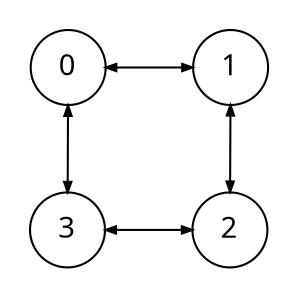 digraph {
    node [shape=circle, fontname="Operator Mono"];
    edge [arrowsize=0.5];
    layout=neato;
    normalize=true;
    pad=0.2;
    fontsize=12;
    fontname="Operator Mono";

    0 [label="0"];
    2 [label="2"];
    3 [label="3"];
    1 [label="1"];

    0 -> 1 -> 2 -> 3 -> 0 [dir="both"];
}